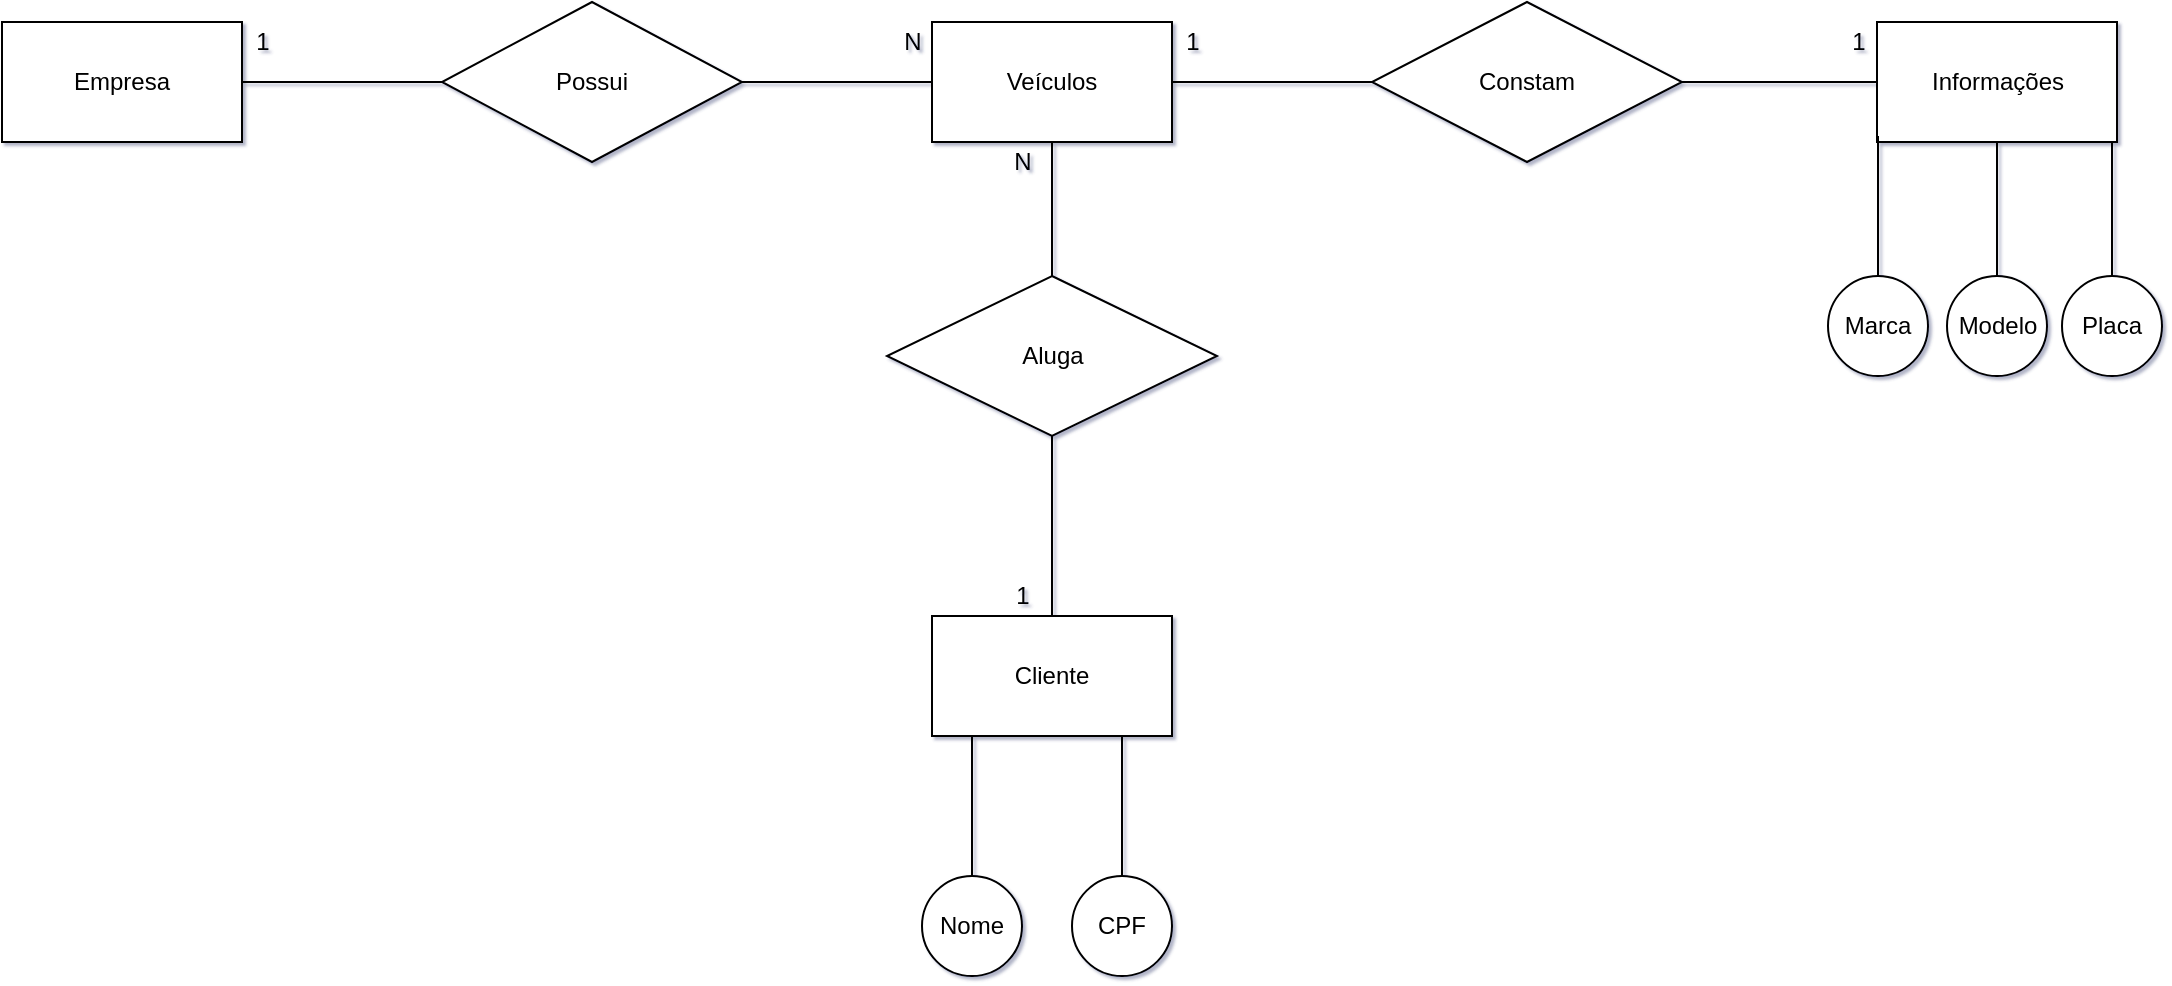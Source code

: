 <mxfile version="14.4.2" type="device" pages="2"><diagram id="AosA58Pp7WNBz59AHWWj" name="Conceitual"><mxGraphModel dx="1199" dy="611" grid="0" gridSize="10" guides="1" tooltips="1" connect="1" arrows="1" fold="1" page="0" pageScale="1" pageWidth="827" pageHeight="1169" background="none" math="0" shadow="1"><root><mxCell id="0"/><mxCell id="1" parent="0"/><mxCell id="eg6C4YH-WB3LJwrG7p5W-3" value="" style="edgeStyle=orthogonalEdgeStyle;rounded=0;orthogonalLoop=1;jettySize=auto;html=1;endArrow=none;endFill=0;" parent="1" source="eg6C4YH-WB3LJwrG7p5W-1" target="eg6C4YH-WB3LJwrG7p5W-2" edge="1"><mxGeometry relative="1" as="geometry"/></mxCell><mxCell id="eg6C4YH-WB3LJwrG7p5W-1" value="Empresa" style="rounded=0;whiteSpace=wrap;html=1;" parent="1" vertex="1"><mxGeometry x="110" y="120" width="120" height="60" as="geometry"/></mxCell><mxCell id="eg6C4YH-WB3LJwrG7p5W-5" value="" style="edgeStyle=orthogonalEdgeStyle;rounded=0;orthogonalLoop=1;jettySize=auto;html=1;endArrow=none;endFill=0;" parent="1" source="eg6C4YH-WB3LJwrG7p5W-2" target="eg6C4YH-WB3LJwrG7p5W-4" edge="1"><mxGeometry relative="1" as="geometry"/></mxCell><mxCell id="eg6C4YH-WB3LJwrG7p5W-2" value="Possui" style="rhombus;whiteSpace=wrap;html=1;rounded=0;" parent="1" vertex="1"><mxGeometry x="330" y="110" width="150" height="80" as="geometry"/></mxCell><mxCell id="eg6C4YH-WB3LJwrG7p5W-9" value="" style="edgeStyle=orthogonalEdgeStyle;rounded=0;orthogonalLoop=1;jettySize=auto;html=1;endArrow=none;endFill=0;" parent="1" source="eg6C4YH-WB3LJwrG7p5W-4" target="eg6C4YH-WB3LJwrG7p5W-8" edge="1"><mxGeometry relative="1" as="geometry"/></mxCell><mxCell id="eg6C4YH-WB3LJwrG7p5W-24" value="" style="edgeStyle=none;rounded=0;orthogonalLoop=1;jettySize=auto;html=1;endArrow=none;endFill=0;" parent="1" source="eg6C4YH-WB3LJwrG7p5W-4" target="eg6C4YH-WB3LJwrG7p5W-23" edge="1"><mxGeometry relative="1" as="geometry"/></mxCell><mxCell id="eg6C4YH-WB3LJwrG7p5W-4" value="Veículos" style="whiteSpace=wrap;html=1;rounded=0;" parent="1" vertex="1"><mxGeometry x="575" y="120" width="120" height="60" as="geometry"/></mxCell><mxCell id="eg6C4YH-WB3LJwrG7p5W-6" value="1" style="text;html=1;align=center;verticalAlign=middle;resizable=0;points=[];autosize=1;" parent="1" vertex="1"><mxGeometry x="230" y="120" width="20" height="20" as="geometry"/></mxCell><mxCell id="eg6C4YH-WB3LJwrG7p5W-7" value="N" style="text;html=1;align=center;verticalAlign=middle;resizable=0;points=[];autosize=1;" parent="1" vertex="1"><mxGeometry x="555" y="120" width="20" height="20" as="geometry"/></mxCell><mxCell id="eg6C4YH-WB3LJwrG7p5W-11" value="" style="edgeStyle=orthogonalEdgeStyle;rounded=0;orthogonalLoop=1;jettySize=auto;html=1;endArrow=none;endFill=0;" parent="1" source="eg6C4YH-WB3LJwrG7p5W-8" target="eg6C4YH-WB3LJwrG7p5W-10" edge="1"><mxGeometry relative="1" as="geometry"/></mxCell><mxCell id="eg6C4YH-WB3LJwrG7p5W-8" value="Constam" style="rhombus;whiteSpace=wrap;html=1;rounded=0;" parent="1" vertex="1"><mxGeometry x="795" y="110" width="155" height="80" as="geometry"/></mxCell><mxCell id="eg6C4YH-WB3LJwrG7p5W-10" value="Informações" style="whiteSpace=wrap;html=1;rounded=0;" parent="1" vertex="1"><mxGeometry x="1047.5" y="120" width="120" height="60" as="geometry"/></mxCell><mxCell id="eg6C4YH-WB3LJwrG7p5W-15" style="rounded=0;orthogonalLoop=1;jettySize=auto;html=1;exitX=0.5;exitY=0;exitDx=0;exitDy=0;entryX=0.5;entryY=1;entryDx=0;entryDy=0;endArrow=none;endFill=0;" parent="1" source="eg6C4YH-WB3LJwrG7p5W-13" edge="1"><mxGeometry relative="1" as="geometry"><mxPoint x="1048" y="177" as="targetPoint"/></mxGeometry></mxCell><mxCell id="eg6C4YH-WB3LJwrG7p5W-13" value="Marca" style="ellipse;whiteSpace=wrap;html=1;aspect=fixed;" parent="1" vertex="1"><mxGeometry x="1023" y="247" width="50" height="50" as="geometry"/></mxCell><mxCell id="eg6C4YH-WB3LJwrG7p5W-17" style="rounded=0;orthogonalLoop=1;jettySize=auto;html=1;exitX=0.5;exitY=0;exitDx=0;exitDy=0;entryX=0.5;entryY=1;entryDx=0;entryDy=0;endArrow=none;endFill=0;" parent="1" source="eg6C4YH-WB3LJwrG7p5W-18" edge="1"><mxGeometry relative="1" as="geometry"><mxPoint x="1107.5" y="180" as="targetPoint"/></mxGeometry></mxCell><mxCell id="eg6C4YH-WB3LJwrG7p5W-18" value="Modelo" style="ellipse;whiteSpace=wrap;html=1;aspect=fixed;" parent="1" vertex="1"><mxGeometry x="1082.5" y="247" width="50" height="50" as="geometry"/></mxCell><mxCell id="eg6C4YH-WB3LJwrG7p5W-19" style="rounded=0;orthogonalLoop=1;jettySize=auto;html=1;exitX=0.5;exitY=0;exitDx=0;exitDy=0;entryX=0.5;entryY=1;entryDx=0;entryDy=0;endArrow=none;endFill=0;" parent="1" source="eg6C4YH-WB3LJwrG7p5W-20" edge="1"><mxGeometry relative="1" as="geometry"><mxPoint x="1165" y="180" as="targetPoint"/></mxGeometry></mxCell><mxCell id="eg6C4YH-WB3LJwrG7p5W-20" value="Placa" style="ellipse;whiteSpace=wrap;html=1;aspect=fixed;" parent="1" vertex="1"><mxGeometry x="1140" y="247" width="50" height="50" as="geometry"/></mxCell><mxCell id="eg6C4YH-WB3LJwrG7p5W-21" value="1" style="text;html=1;align=center;verticalAlign=middle;resizable=0;points=[];autosize=1;" parent="1" vertex="1"><mxGeometry x="695" y="120" width="20" height="20" as="geometry"/></mxCell><mxCell id="eg6C4YH-WB3LJwrG7p5W-22" value="1" style="text;html=1;align=center;verticalAlign=middle;resizable=0;points=[];autosize=1;" parent="1" vertex="1"><mxGeometry x="1027.5" y="120" width="20" height="20" as="geometry"/></mxCell><mxCell id="eg6C4YH-WB3LJwrG7p5W-26" value="" style="edgeStyle=none;rounded=0;orthogonalLoop=1;jettySize=auto;html=1;endArrow=none;endFill=0;" parent="1" source="eg6C4YH-WB3LJwrG7p5W-23" target="eg6C4YH-WB3LJwrG7p5W-25" edge="1"><mxGeometry relative="1" as="geometry"/></mxCell><mxCell id="eg6C4YH-WB3LJwrG7p5W-23" value="Aluga" style="rhombus;whiteSpace=wrap;html=1;rounded=0;" parent="1" vertex="1"><mxGeometry x="552.5" y="247" width="165" height="80" as="geometry"/></mxCell><mxCell id="eg6C4YH-WB3LJwrG7p5W-25" value="Cliente" style="whiteSpace=wrap;html=1;rounded=0;" parent="1" vertex="1"><mxGeometry x="575" y="417" width="120" height="60" as="geometry"/></mxCell><mxCell id="eg6C4YH-WB3LJwrG7p5W-28" style="rounded=0;orthogonalLoop=1;jettySize=auto;html=1;exitX=0.5;exitY=0;exitDx=0;exitDy=0;entryX=0.5;entryY=1;entryDx=0;entryDy=0;endArrow=none;endFill=0;" parent="1" source="eg6C4YH-WB3LJwrG7p5W-29" edge="1"><mxGeometry relative="1" as="geometry"><mxPoint x="595" y="477" as="targetPoint"/></mxGeometry></mxCell><mxCell id="eg6C4YH-WB3LJwrG7p5W-29" value="Nome" style="ellipse;whiteSpace=wrap;html=1;aspect=fixed;" parent="1" vertex="1"><mxGeometry x="570" y="547" width="50" height="50" as="geometry"/></mxCell><mxCell id="eg6C4YH-WB3LJwrG7p5W-30" style="rounded=0;orthogonalLoop=1;jettySize=auto;html=1;exitX=0.5;exitY=0;exitDx=0;exitDy=0;entryX=0.5;entryY=1;entryDx=0;entryDy=0;endArrow=none;endFill=0;" parent="1" source="eg6C4YH-WB3LJwrG7p5W-31" edge="1"><mxGeometry relative="1" as="geometry"><mxPoint x="670" y="477" as="targetPoint"/></mxGeometry></mxCell><mxCell id="eg6C4YH-WB3LJwrG7p5W-31" value="CPF" style="ellipse;whiteSpace=wrap;html=1;aspect=fixed;" parent="1" vertex="1"><mxGeometry x="645" y="547" width="50" height="50" as="geometry"/></mxCell><mxCell id="eg6C4YH-WB3LJwrG7p5W-32" value="1" style="text;html=1;align=center;verticalAlign=middle;resizable=0;points=[];autosize=1;" parent="1" vertex="1"><mxGeometry x="610" y="397" width="20" height="20" as="geometry"/></mxCell><mxCell id="eg6C4YH-WB3LJwrG7p5W-33" value="N" style="text;html=1;align=center;verticalAlign=middle;resizable=0;points=[];autosize=1;" parent="1" vertex="1"><mxGeometry x="610" y="180" width="20" height="20" as="geometry"/></mxCell></root></mxGraphModel></diagram><diagram id="w7ahrgS3aaPxcHENuZZn" name="Lógico"><mxGraphModel dx="1019" dy="519" grid="1" gridSize="10" guides="1" tooltips="1" connect="1" arrows="1" fold="1" page="1" pageScale="1" pageWidth="827" pageHeight="1169" math="0" shadow="0"><root><mxCell id="o1TCVJ-r55wN26JRUwMR-0"/><mxCell id="o1TCVJ-r55wN26JRUwMR-1" parent="o1TCVJ-r55wN26JRUwMR-0"/><mxCell id="go_A7-ybI8APe1UzFAXI-0" value="Empresa" style="shape=table;startSize=30;container=1;collapsible=1;childLayout=tableLayout;fixedRows=1;rowLines=0;fontStyle=1;align=center;resizeLast=1;" vertex="1" parent="o1TCVJ-r55wN26JRUwMR-1"><mxGeometry x="180" y="170" width="180" height="100" as="geometry"/></mxCell><mxCell id="go_A7-ybI8APe1UzFAXI-1" value="" style="shape=partialRectangle;collapsible=0;dropTarget=0;pointerEvents=0;fillColor=none;top=0;left=0;bottom=1;right=0;points=[[0,0.5],[1,0.5]];portConstraint=eastwest;" vertex="1" parent="go_A7-ybI8APe1UzFAXI-0"><mxGeometry y="30" width="180" height="30" as="geometry"/></mxCell><mxCell id="go_A7-ybI8APe1UzFAXI-2" value="PK" style="shape=partialRectangle;connectable=0;fillColor=none;top=0;left=0;bottom=0;right=0;fontStyle=1;overflow=hidden;" vertex="1" parent="go_A7-ybI8APe1UzFAXI-1"><mxGeometry width="30" height="30" as="geometry"/></mxCell><mxCell id="go_A7-ybI8APe1UzFAXI-3" value="IdEmpresa" style="shape=partialRectangle;connectable=0;fillColor=none;top=0;left=0;bottom=0;right=0;align=left;spacingLeft=6;fontStyle=5;overflow=hidden;" vertex="1" parent="go_A7-ybI8APe1UzFAXI-1"><mxGeometry x="30" width="150" height="30" as="geometry"/></mxCell><mxCell id="go_A7-ybI8APe1UzFAXI-4" value="" style="shape=partialRectangle;collapsible=0;dropTarget=0;pointerEvents=0;fillColor=none;top=0;left=0;bottom=0;right=0;points=[[0,0.5],[1,0.5]];portConstraint=eastwest;" vertex="1" parent="go_A7-ybI8APe1UzFAXI-0"><mxGeometry y="60" width="180" height="30" as="geometry"/></mxCell><mxCell id="go_A7-ybI8APe1UzFAXI-5" value="" style="shape=partialRectangle;connectable=0;fillColor=none;top=0;left=0;bottom=0;right=0;editable=1;overflow=hidden;" vertex="1" parent="go_A7-ybI8APe1UzFAXI-4"><mxGeometry width="30" height="30" as="geometry"/></mxCell><mxCell id="go_A7-ybI8APe1UzFAXI-6" value="Nome" style="shape=partialRectangle;connectable=0;fillColor=none;top=0;left=0;bottom=0;right=0;align=left;spacingLeft=6;overflow=hidden;" vertex="1" parent="go_A7-ybI8APe1UzFAXI-4"><mxGeometry x="30" width="150" height="30" as="geometry"/></mxCell><mxCell id="go_A7-ybI8APe1UzFAXI-13" value="Veículos" style="shape=table;startSize=30;container=1;collapsible=1;childLayout=tableLayout;fixedRows=1;rowLines=0;fontStyle=1;align=center;resizeLast=1;" vertex="1" parent="o1TCVJ-r55wN26JRUwMR-1"><mxGeometry x="480" y="170" width="180" height="220" as="geometry"/></mxCell><mxCell id="go_A7-ybI8APe1UzFAXI-14" value="" style="shape=partialRectangle;collapsible=0;dropTarget=0;pointerEvents=0;fillColor=none;top=0;left=0;bottom=0;right=0;points=[[0,0.5],[1,0.5]];portConstraint=eastwest;" vertex="1" parent="go_A7-ybI8APe1UzFAXI-13"><mxGeometry y="30" width="180" height="30" as="geometry"/></mxCell><mxCell id="go_A7-ybI8APe1UzFAXI-15" value="PK" style="shape=partialRectangle;connectable=0;fillColor=none;top=0;left=0;bottom=0;right=0;fontStyle=1;overflow=hidden;" vertex="1" parent="go_A7-ybI8APe1UzFAXI-14"><mxGeometry width="60" height="30" as="geometry"/></mxCell><mxCell id="go_A7-ybI8APe1UzFAXI-16" value="IdVeículos" style="shape=partialRectangle;connectable=0;fillColor=none;top=0;left=0;bottom=0;right=0;align=left;spacingLeft=6;fontStyle=5;overflow=hidden;" vertex="1" parent="go_A7-ybI8APe1UzFAXI-14"><mxGeometry x="60" width="120" height="30" as="geometry"/></mxCell><mxCell id="tGg6lPGBNfJ18ABuILxa-16" value="" style="shape=partialRectangle;collapsible=0;dropTarget=0;pointerEvents=0;fillColor=none;top=0;left=0;bottom=0;right=0;points=[[0,0.5],[1,0.5]];portConstraint=eastwest;" vertex="1" parent="go_A7-ybI8APe1UzFAXI-13"><mxGeometry y="60" width="180" height="30" as="geometry"/></mxCell><mxCell id="tGg6lPGBNfJ18ABuILxa-17" value="FK" style="shape=partialRectangle;connectable=0;fillColor=none;top=0;left=0;bottom=0;right=0;fontStyle=1;overflow=hidden;" vertex="1" parent="tGg6lPGBNfJ18ABuILxa-16"><mxGeometry width="60" height="30" as="geometry"/></mxCell><mxCell id="tGg6lPGBNfJ18ABuILxa-18" value="IdCliente" style="shape=partialRectangle;connectable=0;fillColor=none;top=0;left=0;bottom=0;right=0;align=left;spacingLeft=6;fontStyle=5;overflow=hidden;" vertex="1" parent="tGg6lPGBNfJ18ABuILxa-16"><mxGeometry x="60" width="120" height="30" as="geometry"/></mxCell><mxCell id="xgJ6CXxvbmMd8wh1ejiJ-13" value="" style="shape=partialRectangle;collapsible=0;dropTarget=0;pointerEvents=0;fillColor=none;top=0;left=0;bottom=0;right=0;points=[[0,0.5],[1,0.5]];portConstraint=eastwest;" vertex="1" parent="go_A7-ybI8APe1UzFAXI-13"><mxGeometry y="90" width="180" height="30" as="geometry"/></mxCell><mxCell id="xgJ6CXxvbmMd8wh1ejiJ-14" value="FK" style="shape=partialRectangle;connectable=0;fillColor=none;top=0;left=0;bottom=0;right=0;fontStyle=1;overflow=hidden;" vertex="1" parent="xgJ6CXxvbmMd8wh1ejiJ-13"><mxGeometry width="60" height="30" as="geometry"/></mxCell><mxCell id="xgJ6CXxvbmMd8wh1ejiJ-15" value="IdEmpresa" style="shape=partialRectangle;connectable=0;fillColor=none;top=0;left=0;bottom=0;right=0;align=left;spacingLeft=6;fontStyle=5;overflow=hidden;" vertex="1" parent="xgJ6CXxvbmMd8wh1ejiJ-13"><mxGeometry x="60" width="120" height="30" as="geometry"/></mxCell><mxCell id="go_A7-ybI8APe1UzFAXI-17" value="" style="shape=partialRectangle;collapsible=0;dropTarget=0;pointerEvents=0;fillColor=none;top=0;left=0;bottom=1;right=0;points=[[0,0.5],[1,0.5]];portConstraint=eastwest;" vertex="1" parent="go_A7-ybI8APe1UzFAXI-13"><mxGeometry y="120" width="180" height="30" as="geometry"/></mxCell><mxCell id="go_A7-ybI8APe1UzFAXI-18" value="FK" style="shape=partialRectangle;connectable=0;fillColor=none;top=0;left=0;bottom=0;right=0;fontStyle=1;overflow=hidden;" vertex="1" parent="go_A7-ybI8APe1UzFAXI-17"><mxGeometry width="60" height="30" as="geometry"/></mxCell><mxCell id="go_A7-ybI8APe1UzFAXI-19" value="IdInformacoes" style="shape=partialRectangle;connectable=0;fillColor=none;top=0;left=0;bottom=0;right=0;align=left;spacingLeft=6;fontStyle=5;overflow=hidden;" vertex="1" parent="go_A7-ybI8APe1UzFAXI-17"><mxGeometry x="60" width="120" height="30" as="geometry"/></mxCell><mxCell id="go_A7-ybI8APe1UzFAXI-20" value="" style="shape=partialRectangle;collapsible=0;dropTarget=0;pointerEvents=0;fillColor=none;top=0;left=0;bottom=0;right=0;points=[[0,0.5],[1,0.5]];portConstraint=eastwest;" vertex="1" parent="go_A7-ybI8APe1UzFAXI-13"><mxGeometry y="150" width="180" height="30" as="geometry"/></mxCell><mxCell id="go_A7-ybI8APe1UzFAXI-21" value="" style="shape=partialRectangle;connectable=0;fillColor=none;top=0;left=0;bottom=0;right=0;editable=1;overflow=hidden;" vertex="1" parent="go_A7-ybI8APe1UzFAXI-20"><mxGeometry width="60" height="30" as="geometry"/></mxCell><mxCell id="go_A7-ybI8APe1UzFAXI-22" value="Row 3" style="shape=partialRectangle;connectable=0;fillColor=none;top=0;left=0;bottom=0;right=0;align=left;spacingLeft=6;overflow=hidden;" vertex="1" parent="go_A7-ybI8APe1UzFAXI-20"><mxGeometry x="60" width="120" height="30" as="geometry"/></mxCell><mxCell id="go_A7-ybI8APe1UzFAXI-23" value="" style="shape=partialRectangle;collapsible=0;dropTarget=0;pointerEvents=0;fillColor=none;top=0;left=0;bottom=0;right=0;points=[[0,0.5],[1,0.5]];portConstraint=eastwest;" vertex="1" parent="go_A7-ybI8APe1UzFAXI-13"><mxGeometry y="180" width="180" height="30" as="geometry"/></mxCell><mxCell id="go_A7-ybI8APe1UzFAXI-24" value="" style="shape=partialRectangle;connectable=0;fillColor=none;top=0;left=0;bottom=0;right=0;editable=1;overflow=hidden;" vertex="1" parent="go_A7-ybI8APe1UzFAXI-23"><mxGeometry width="60" height="30" as="geometry"/></mxCell><mxCell id="go_A7-ybI8APe1UzFAXI-25" value="Row 4" style="shape=partialRectangle;connectable=0;fillColor=none;top=0;left=0;bottom=0;right=0;align=left;spacingLeft=6;overflow=hidden;" vertex="1" parent="go_A7-ybI8APe1UzFAXI-23"><mxGeometry x="60" width="120" height="30" as="geometry"/></mxCell><mxCell id="8Q5mOOOLdVMIZ1rbSyD6-0" value="Informacoes" style="shape=table;startSize=30;container=1;collapsible=1;childLayout=tableLayout;fixedRows=1;rowLines=0;fontStyle=1;align=center;resizeLast=1;" vertex="1" parent="o1TCVJ-r55wN26JRUwMR-1"><mxGeometry x="780" y="170" width="180" height="160" as="geometry"/></mxCell><mxCell id="8Q5mOOOLdVMIZ1rbSyD6-1" value="" style="shape=partialRectangle;collapsible=0;dropTarget=0;pointerEvents=0;fillColor=none;top=0;left=0;bottom=1;right=0;points=[[0,0.5],[1,0.5]];portConstraint=eastwest;" vertex="1" parent="8Q5mOOOLdVMIZ1rbSyD6-0"><mxGeometry y="30" width="180" height="30" as="geometry"/></mxCell><mxCell id="8Q5mOOOLdVMIZ1rbSyD6-2" value="PK" style="shape=partialRectangle;connectable=0;fillColor=none;top=0;left=0;bottom=0;right=0;fontStyle=1;overflow=hidden;" vertex="1" parent="8Q5mOOOLdVMIZ1rbSyD6-1"><mxGeometry width="30" height="30" as="geometry"/></mxCell><mxCell id="8Q5mOOOLdVMIZ1rbSyD6-3" value="IdInformacoes" style="shape=partialRectangle;connectable=0;fillColor=none;top=0;left=0;bottom=0;right=0;align=left;spacingLeft=6;fontStyle=5;overflow=hidden;" vertex="1" parent="8Q5mOOOLdVMIZ1rbSyD6-1"><mxGeometry x="30" width="150" height="30" as="geometry"/></mxCell><mxCell id="8Q5mOOOLdVMIZ1rbSyD6-4" value="" style="shape=partialRectangle;collapsible=0;dropTarget=0;pointerEvents=0;fillColor=none;top=0;left=0;bottom=0;right=0;points=[[0,0.5],[1,0.5]];portConstraint=eastwest;" vertex="1" parent="8Q5mOOOLdVMIZ1rbSyD6-0"><mxGeometry y="60" width="180" height="30" as="geometry"/></mxCell><mxCell id="8Q5mOOOLdVMIZ1rbSyD6-5" value="" style="shape=partialRectangle;connectable=0;fillColor=none;top=0;left=0;bottom=0;right=0;editable=1;overflow=hidden;" vertex="1" parent="8Q5mOOOLdVMIZ1rbSyD6-4"><mxGeometry width="30" height="30" as="geometry"/></mxCell><mxCell id="8Q5mOOOLdVMIZ1rbSyD6-6" value="Marca" style="shape=partialRectangle;connectable=0;fillColor=none;top=0;left=0;bottom=0;right=0;align=left;spacingLeft=6;overflow=hidden;" vertex="1" parent="8Q5mOOOLdVMIZ1rbSyD6-4"><mxGeometry x="30" width="150" height="30" as="geometry"/></mxCell><mxCell id="8Q5mOOOLdVMIZ1rbSyD6-7" value="" style="shape=partialRectangle;collapsible=0;dropTarget=0;pointerEvents=0;fillColor=none;top=0;left=0;bottom=0;right=0;points=[[0,0.5],[1,0.5]];portConstraint=eastwest;" vertex="1" parent="8Q5mOOOLdVMIZ1rbSyD6-0"><mxGeometry y="90" width="180" height="30" as="geometry"/></mxCell><mxCell id="8Q5mOOOLdVMIZ1rbSyD6-8" value="" style="shape=partialRectangle;connectable=0;fillColor=none;top=0;left=0;bottom=0;right=0;editable=1;overflow=hidden;" vertex="1" parent="8Q5mOOOLdVMIZ1rbSyD6-7"><mxGeometry width="30" height="30" as="geometry"/></mxCell><mxCell id="8Q5mOOOLdVMIZ1rbSyD6-9" value="Modelo" style="shape=partialRectangle;connectable=0;fillColor=none;top=0;left=0;bottom=0;right=0;align=left;spacingLeft=6;overflow=hidden;" vertex="1" parent="8Q5mOOOLdVMIZ1rbSyD6-7"><mxGeometry x="30" width="150" height="30" as="geometry"/></mxCell><mxCell id="8Q5mOOOLdVMIZ1rbSyD6-10" value="" style="shape=partialRectangle;collapsible=0;dropTarget=0;pointerEvents=0;fillColor=none;top=0;left=0;bottom=0;right=0;points=[[0,0.5],[1,0.5]];portConstraint=eastwest;" vertex="1" parent="8Q5mOOOLdVMIZ1rbSyD6-0"><mxGeometry y="120" width="180" height="30" as="geometry"/></mxCell><mxCell id="8Q5mOOOLdVMIZ1rbSyD6-11" value="" style="shape=partialRectangle;connectable=0;fillColor=none;top=0;left=0;bottom=0;right=0;editable=1;overflow=hidden;" vertex="1" parent="8Q5mOOOLdVMIZ1rbSyD6-10"><mxGeometry width="30" height="30" as="geometry"/></mxCell><mxCell id="8Q5mOOOLdVMIZ1rbSyD6-12" value="Placa" style="shape=partialRectangle;connectable=0;fillColor=none;top=0;left=0;bottom=0;right=0;align=left;spacingLeft=6;overflow=hidden;" vertex="1" parent="8Q5mOOOLdVMIZ1rbSyD6-10"><mxGeometry x="30" width="150" height="30" as="geometry"/></mxCell><mxCell id="xwLByOe3e9kNI-0U4_ag-0" value="Cliente" style="shape=table;startSize=30;container=1;collapsible=1;childLayout=tableLayout;fixedRows=1;rowLines=0;fontStyle=1;align=center;resizeLast=1;" vertex="1" parent="o1TCVJ-r55wN26JRUwMR-1"><mxGeometry x="480" y="450" width="180" height="130" as="geometry"/></mxCell><mxCell id="xwLByOe3e9kNI-0U4_ag-1" value="" style="shape=partialRectangle;collapsible=0;dropTarget=0;pointerEvents=0;fillColor=none;top=0;left=0;bottom=1;right=0;points=[[0,0.5],[1,0.5]];portConstraint=eastwest;" vertex="1" parent="xwLByOe3e9kNI-0U4_ag-0"><mxGeometry y="30" width="180" height="30" as="geometry"/></mxCell><mxCell id="xwLByOe3e9kNI-0U4_ag-2" value="PK" style="shape=partialRectangle;connectable=0;fillColor=none;top=0;left=0;bottom=0;right=0;fontStyle=1;overflow=hidden;" vertex="1" parent="xwLByOe3e9kNI-0U4_ag-1"><mxGeometry width="30" height="30" as="geometry"/></mxCell><mxCell id="xwLByOe3e9kNI-0U4_ag-3" value="IdCliente" style="shape=partialRectangle;connectable=0;fillColor=none;top=0;left=0;bottom=0;right=0;align=left;spacingLeft=6;fontStyle=5;overflow=hidden;" vertex="1" parent="xwLByOe3e9kNI-0U4_ag-1"><mxGeometry x="30" width="150" height="30" as="geometry"/></mxCell><mxCell id="xwLByOe3e9kNI-0U4_ag-4" value="" style="shape=partialRectangle;collapsible=0;dropTarget=0;pointerEvents=0;fillColor=none;top=0;left=0;bottom=0;right=0;points=[[0,0.5],[1,0.5]];portConstraint=eastwest;" vertex="1" parent="xwLByOe3e9kNI-0U4_ag-0"><mxGeometry y="60" width="180" height="30" as="geometry"/></mxCell><mxCell id="xwLByOe3e9kNI-0U4_ag-5" value="" style="shape=partialRectangle;connectable=0;fillColor=none;top=0;left=0;bottom=0;right=0;editable=1;overflow=hidden;" vertex="1" parent="xwLByOe3e9kNI-0U4_ag-4"><mxGeometry width="30" height="30" as="geometry"/></mxCell><mxCell id="xwLByOe3e9kNI-0U4_ag-6" value="Nome" style="shape=partialRectangle;connectable=0;fillColor=none;top=0;left=0;bottom=0;right=0;align=left;spacingLeft=6;overflow=hidden;" vertex="1" parent="xwLByOe3e9kNI-0U4_ag-4"><mxGeometry x="30" width="150" height="30" as="geometry"/></mxCell><mxCell id="xwLByOe3e9kNI-0U4_ag-7" value="" style="shape=partialRectangle;collapsible=0;dropTarget=0;pointerEvents=0;fillColor=none;top=0;left=0;bottom=0;right=0;points=[[0,0.5],[1,0.5]];portConstraint=eastwest;" vertex="1" parent="xwLByOe3e9kNI-0U4_ag-0"><mxGeometry y="90" width="180" height="30" as="geometry"/></mxCell><mxCell id="xwLByOe3e9kNI-0U4_ag-8" value="" style="shape=partialRectangle;connectable=0;fillColor=none;top=0;left=0;bottom=0;right=0;editable=1;overflow=hidden;" vertex="1" parent="xwLByOe3e9kNI-0U4_ag-7"><mxGeometry width="30" height="30" as="geometry"/></mxCell><mxCell id="xwLByOe3e9kNI-0U4_ag-9" value="CPF" style="shape=partialRectangle;connectable=0;fillColor=none;top=0;left=0;bottom=0;right=0;align=left;spacingLeft=6;overflow=hidden;" vertex="1" parent="xwLByOe3e9kNI-0U4_ag-7"><mxGeometry x="30" width="150" height="30" as="geometry"/></mxCell><mxCell id="xgJ6CXxvbmMd8wh1ejiJ-0" value="" style="edgeStyle=entityRelationEdgeStyle;fontSize=12;html=1;endArrow=ERmandOne;startArrow=ERmandOne;" edge="1" parent="o1TCVJ-r55wN26JRUwMR-1" source="go_A7-ybI8APe1UzFAXI-17" target="8Q5mOOOLdVMIZ1rbSyD6-1"><mxGeometry width="100" height="100" relative="1" as="geometry"><mxPoint x="540" y="430" as="sourcePoint"/><mxPoint x="640" y="330" as="targetPoint"/></mxGeometry></mxCell><mxCell id="tGg6lPGBNfJ18ABuILxa-0" value="" style="edgeStyle=entityRelationEdgeStyle;fontSize=12;html=1;endArrow=ERoneToMany;" edge="1" parent="o1TCVJ-r55wN26JRUwMR-1" source="go_A7-ybI8APe1UzFAXI-1" target="xgJ6CXxvbmMd8wh1ejiJ-13"><mxGeometry width="100" height="100" relative="1" as="geometry"><mxPoint x="540" y="430" as="sourcePoint"/><mxPoint x="640" y="330" as="targetPoint"/></mxGeometry></mxCell><mxCell id="lpVGjJbY0QvN0CO7bRxI-0" value="" style="edgeStyle=entityRelationEdgeStyle;fontSize=12;html=1;endArrow=ERoneToMany;" edge="1" parent="o1TCVJ-r55wN26JRUwMR-1" source="xwLByOe3e9kNI-0U4_ag-1" target="tGg6lPGBNfJ18ABuILxa-16"><mxGeometry width="100" height="100" relative="1" as="geometry"><mxPoint x="540" y="430" as="sourcePoint"/><mxPoint x="810" y="490" as="targetPoint"/></mxGeometry></mxCell></root></mxGraphModel></diagram></mxfile>
